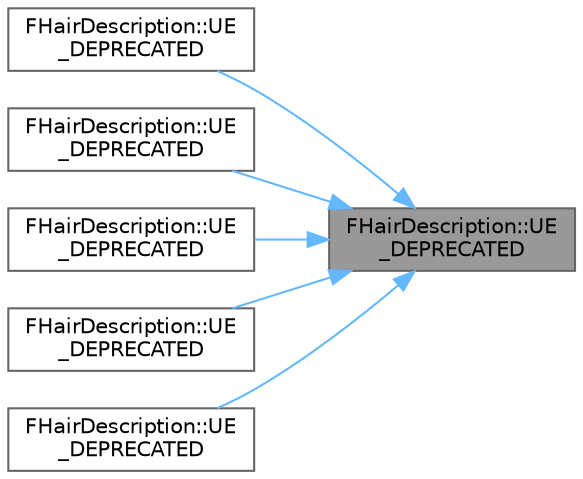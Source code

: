digraph "FHairDescription::UE_DEPRECATED"
{
 // INTERACTIVE_SVG=YES
 // LATEX_PDF_SIZE
  bgcolor="transparent";
  edge [fontname=Helvetica,fontsize=10,labelfontname=Helvetica,labelfontsize=10];
  node [fontname=Helvetica,fontsize=10,shape=box,height=0.2,width=0.4];
  rankdir="RL";
  Node1 [id="Node000001",label="FHairDescription::UE\l_DEPRECATED",height=0.2,width=0.4,color="gray40", fillcolor="grey60", style="filled", fontcolor="black",tooltip=" "];
  Node1 -> Node2 [id="edge1_Node000001_Node000002",dir="back",color="steelblue1",style="solid",tooltip=" "];
  Node2 [id="Node000002",label="FHairDescription::UE\l_DEPRECATED",height=0.2,width=0.4,color="grey40", fillcolor="white", style="filled",URL="$dd/d21/classFHairDescription.html#aeacc35430cde6a89bd0224083e3e8305",tooltip=" "];
  Node1 -> Node3 [id="edge2_Node000001_Node000003",dir="back",color="steelblue1",style="solid",tooltip=" "];
  Node3 [id="Node000003",label="FHairDescription::UE\l_DEPRECATED",height=0.2,width=0.4,color="grey40", fillcolor="white", style="filled",URL="$dd/d21/classFHairDescription.html#a799d1bb60ff3cdee1e70410864f46089",tooltip=" "];
  Node1 -> Node4 [id="edge3_Node000001_Node000004",dir="back",color="steelblue1",style="solid",tooltip=" "];
  Node4 [id="Node000004",label="FHairDescription::UE\l_DEPRECATED",height=0.2,width=0.4,color="grey40", fillcolor="white", style="filled",URL="$dd/d21/classFHairDescription.html#a91cdc3b1dc4fc31365ccf5252fa88501",tooltip=" "];
  Node1 -> Node5 [id="edge4_Node000001_Node000005",dir="back",color="steelblue1",style="solid",tooltip=" "];
  Node5 [id="Node000005",label="FHairDescription::UE\l_DEPRECATED",height=0.2,width=0.4,color="grey40", fillcolor="white", style="filled",URL="$dd/d21/classFHairDescription.html#a3707df9eee7599ac111427e4bc596b2c",tooltip=" "];
  Node1 -> Node6 [id="edge5_Node000001_Node000006",dir="back",color="steelblue1",style="solid",tooltip=" "];
  Node6 [id="Node000006",label="FHairDescription::UE\l_DEPRECATED",height=0.2,width=0.4,color="grey40", fillcolor="white", style="filled",URL="$dd/d21/classFHairDescription.html#adb67b1b3e1a57d189f6c5dcff4968170",tooltip=" "];
}
